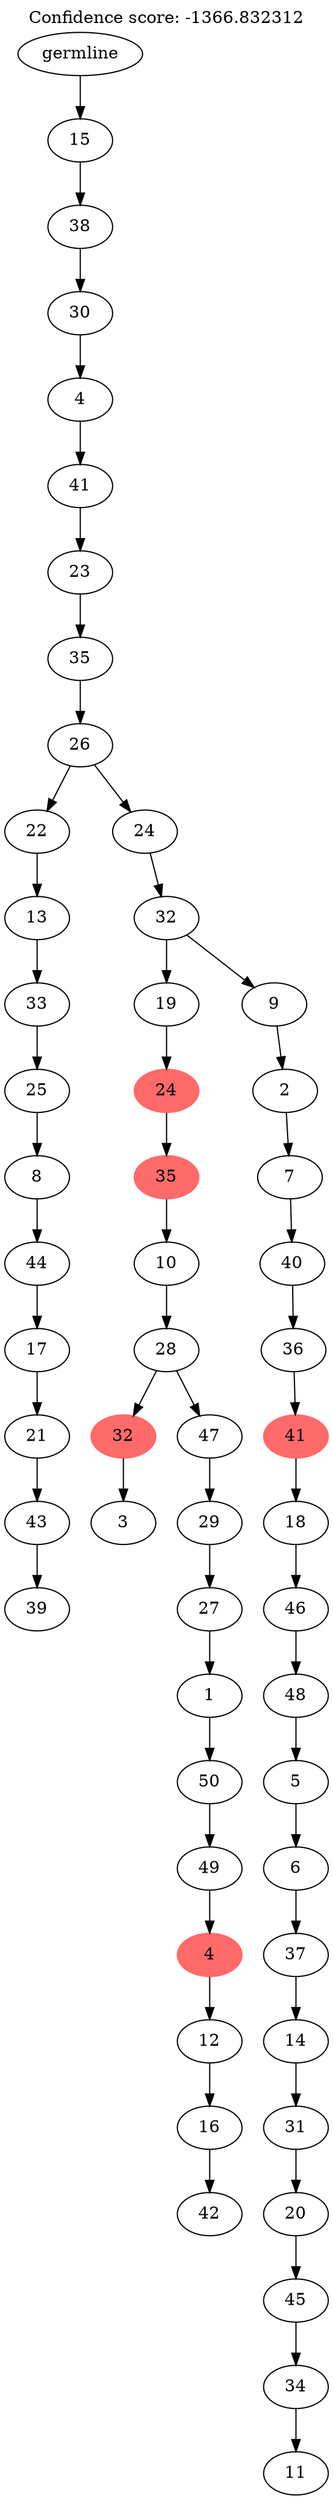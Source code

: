 digraph g {
	"54" -> "55";
	"55" [label="39"];
	"53" -> "54";
	"54" [label="43"];
	"52" -> "53";
	"53" [label="21"];
	"51" -> "52";
	"52" [label="17"];
	"50" -> "51";
	"51" [label="44"];
	"49" -> "50";
	"50" [label="8"];
	"48" -> "49";
	"49" [label="25"];
	"47" -> "48";
	"48" [label="33"];
	"46" -> "47";
	"47" [label="13"];
	"44" -> "45";
	"45" [label="3"];
	"42" -> "43";
	"43" [label="42"];
	"41" -> "42";
	"42" [label="16"];
	"40" -> "41";
	"41" [label="12"];
	"39" -> "40";
	"40" [color=indianred1, style=filled, label="4"];
	"38" -> "39";
	"39" [label="49"];
	"37" -> "38";
	"38" [label="50"];
	"36" -> "37";
	"37" [label="1"];
	"35" -> "36";
	"36" [label="27"];
	"34" -> "35";
	"35" [label="29"];
	"33" -> "34";
	"34" [label="47"];
	"33" -> "44";
	"44" [color=indianred1, style=filled, label="32"];
	"32" -> "33";
	"33" [label="28"];
	"31" -> "32";
	"32" [label="10"];
	"30" -> "31";
	"31" [color=indianred1, style=filled, label="35"];
	"29" -> "30";
	"30" [color=indianred1, style=filled, label="24"];
	"27" -> "28";
	"28" [label="11"];
	"26" -> "27";
	"27" [label="34"];
	"25" -> "26";
	"26" [label="45"];
	"24" -> "25";
	"25" [label="20"];
	"23" -> "24";
	"24" [label="31"];
	"22" -> "23";
	"23" [label="14"];
	"21" -> "22";
	"22" [label="37"];
	"20" -> "21";
	"21" [label="6"];
	"19" -> "20";
	"20" [label="5"];
	"18" -> "19";
	"19" [label="48"];
	"17" -> "18";
	"18" [label="46"];
	"16" -> "17";
	"17" [label="18"];
	"15" -> "16";
	"16" [color=indianred1, style=filled, label="41"];
	"14" -> "15";
	"15" [label="36"];
	"13" -> "14";
	"14" [label="40"];
	"12" -> "13";
	"13" [label="7"];
	"11" -> "12";
	"12" [label="2"];
	"10" -> "11";
	"11" [label="9"];
	"10" -> "29";
	"29" [label="19"];
	"9" -> "10";
	"10" [label="32"];
	"8" -> "9";
	"9" [label="24"];
	"8" -> "46";
	"46" [label="22"];
	"7" -> "8";
	"8" [label="26"];
	"6" -> "7";
	"7" [label="35"];
	"5" -> "6";
	"6" [label="23"];
	"4" -> "5";
	"5" [label="41"];
	"3" -> "4";
	"4" [label="4"];
	"2" -> "3";
	"3" [label="30"];
	"1" -> "2";
	"2" [label="38"];
	"0" -> "1";
	"1" [label="15"];
	"0" [label="germline"];
	labelloc="t";
	label="Confidence score: -1366.832312";
}
